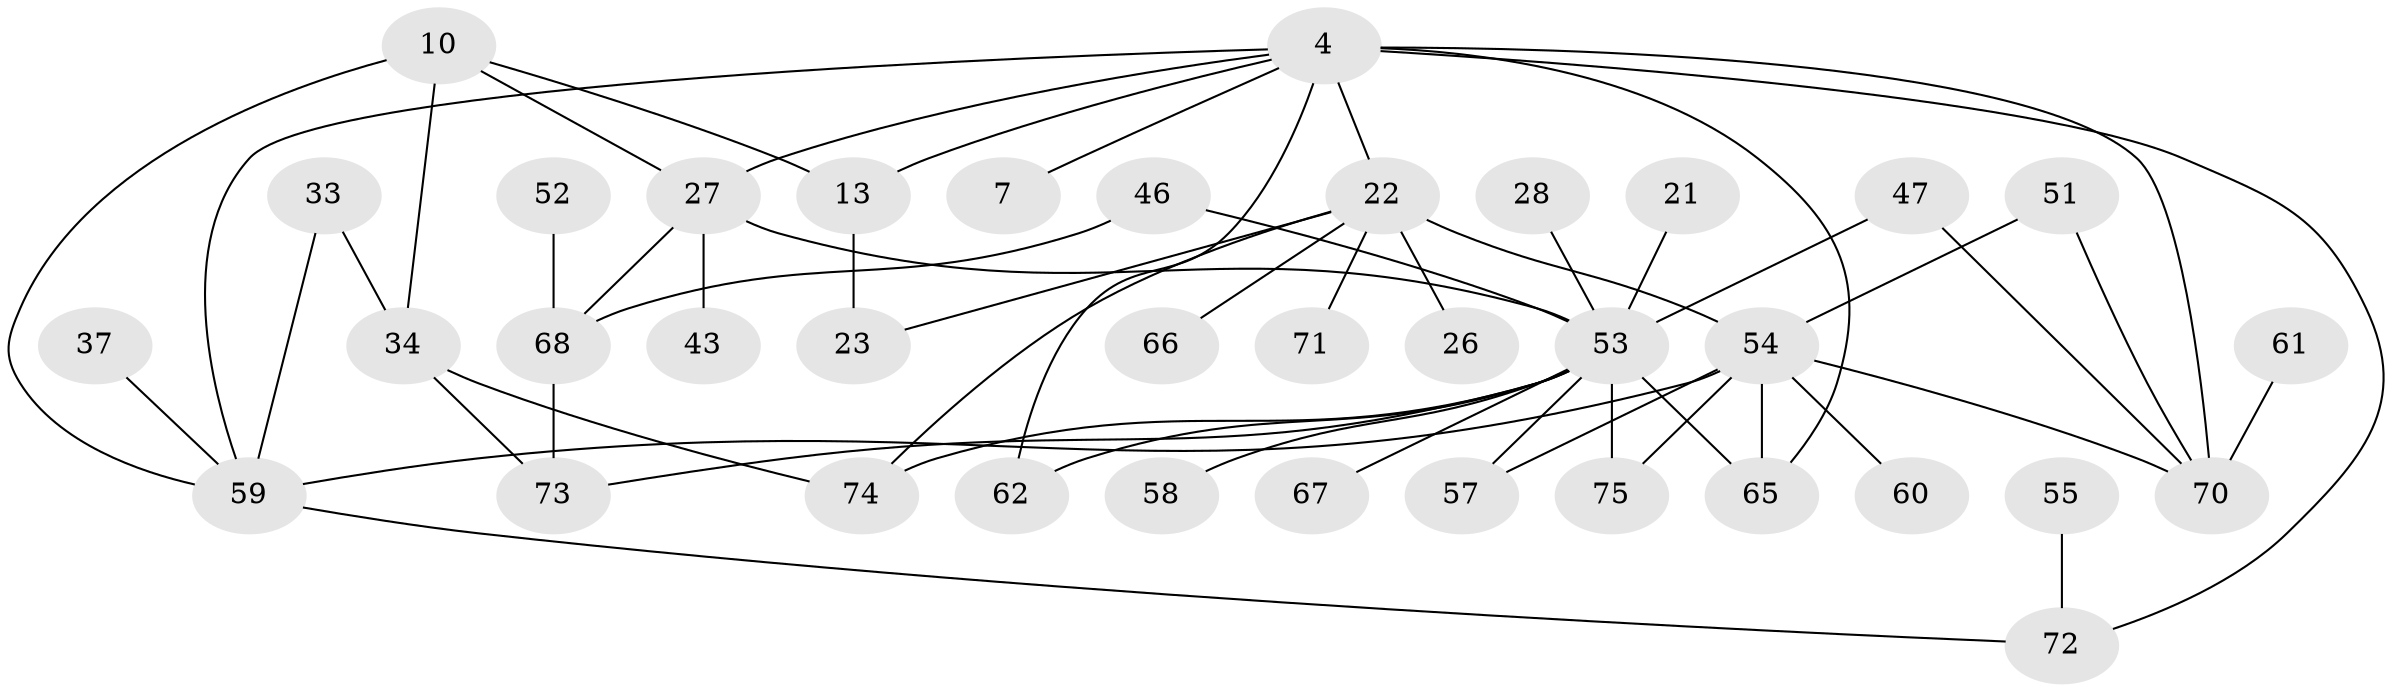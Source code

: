 // original degree distribution, {8: 0.04, 10: 0.013333333333333334, 6: 0.013333333333333334, 2: 0.32, 1: 0.24, 4: 0.10666666666666667, 5: 0.10666666666666667, 7: 0.013333333333333334, 3: 0.14666666666666667}
// Generated by graph-tools (version 1.1) at 2025/41/03/09/25 04:41:57]
// undirected, 37 vertices, 55 edges
graph export_dot {
graph [start="1"]
  node [color=gray90,style=filled];
  4 [super="+1"];
  7;
  10 [super="+8"];
  13 [super="+9"];
  21;
  22 [super="+16"];
  23;
  26;
  27 [super="+6+2"];
  28;
  33;
  34 [super="+24"];
  37;
  43;
  46;
  47;
  51 [super="+44"];
  52;
  53 [super="+36"];
  54 [super="+41+49"];
  55;
  57;
  58;
  59 [super="+20+17+31"];
  60;
  61;
  62 [super="+40"];
  65 [super="+38"];
  66;
  67;
  68 [super="+25+56"];
  70 [super="+30+69"];
  71;
  72 [super="+19+50"];
  73 [super="+63"];
  74 [super="+64"];
  75 [super="+15"];
  4 -- 7;
  4 -- 72 [weight=2];
  4 -- 13 [weight=2];
  4 -- 22 [weight=3];
  4 -- 27 [weight=3];
  4 -- 70 [weight=2];
  4 -- 59;
  4 -- 65;
  4 -- 62;
  10 -- 34 [weight=2];
  10 -- 13;
  10 -- 27 [weight=2];
  10 -- 59 [weight=2];
  13 -- 23;
  21 -- 53;
  22 -- 66;
  22 -- 71;
  22 -- 23;
  22 -- 26;
  22 -- 54 [weight=2];
  22 -- 74;
  27 -- 53 [weight=2];
  27 -- 43;
  27 -- 68;
  28 -- 53;
  33 -- 34;
  33 -- 59;
  34 -- 73;
  34 -- 74;
  37 -- 59;
  46 -- 53;
  46 -- 68;
  47 -- 53;
  47 -- 70;
  51 -- 70;
  51 -- 54 [weight=2];
  52 -- 68;
  53 -- 57;
  53 -- 62;
  53 -- 73 [weight=2];
  53 -- 67;
  53 -- 75;
  53 -- 58;
  53 -- 65;
  53 -- 74;
  54 -- 59;
  54 -- 70;
  54 -- 57;
  54 -- 75;
  54 -- 60;
  54 -- 65;
  55 -- 72;
  59 -- 72 [weight=2];
  61 -- 70;
  68 -- 73 [weight=2];
}
